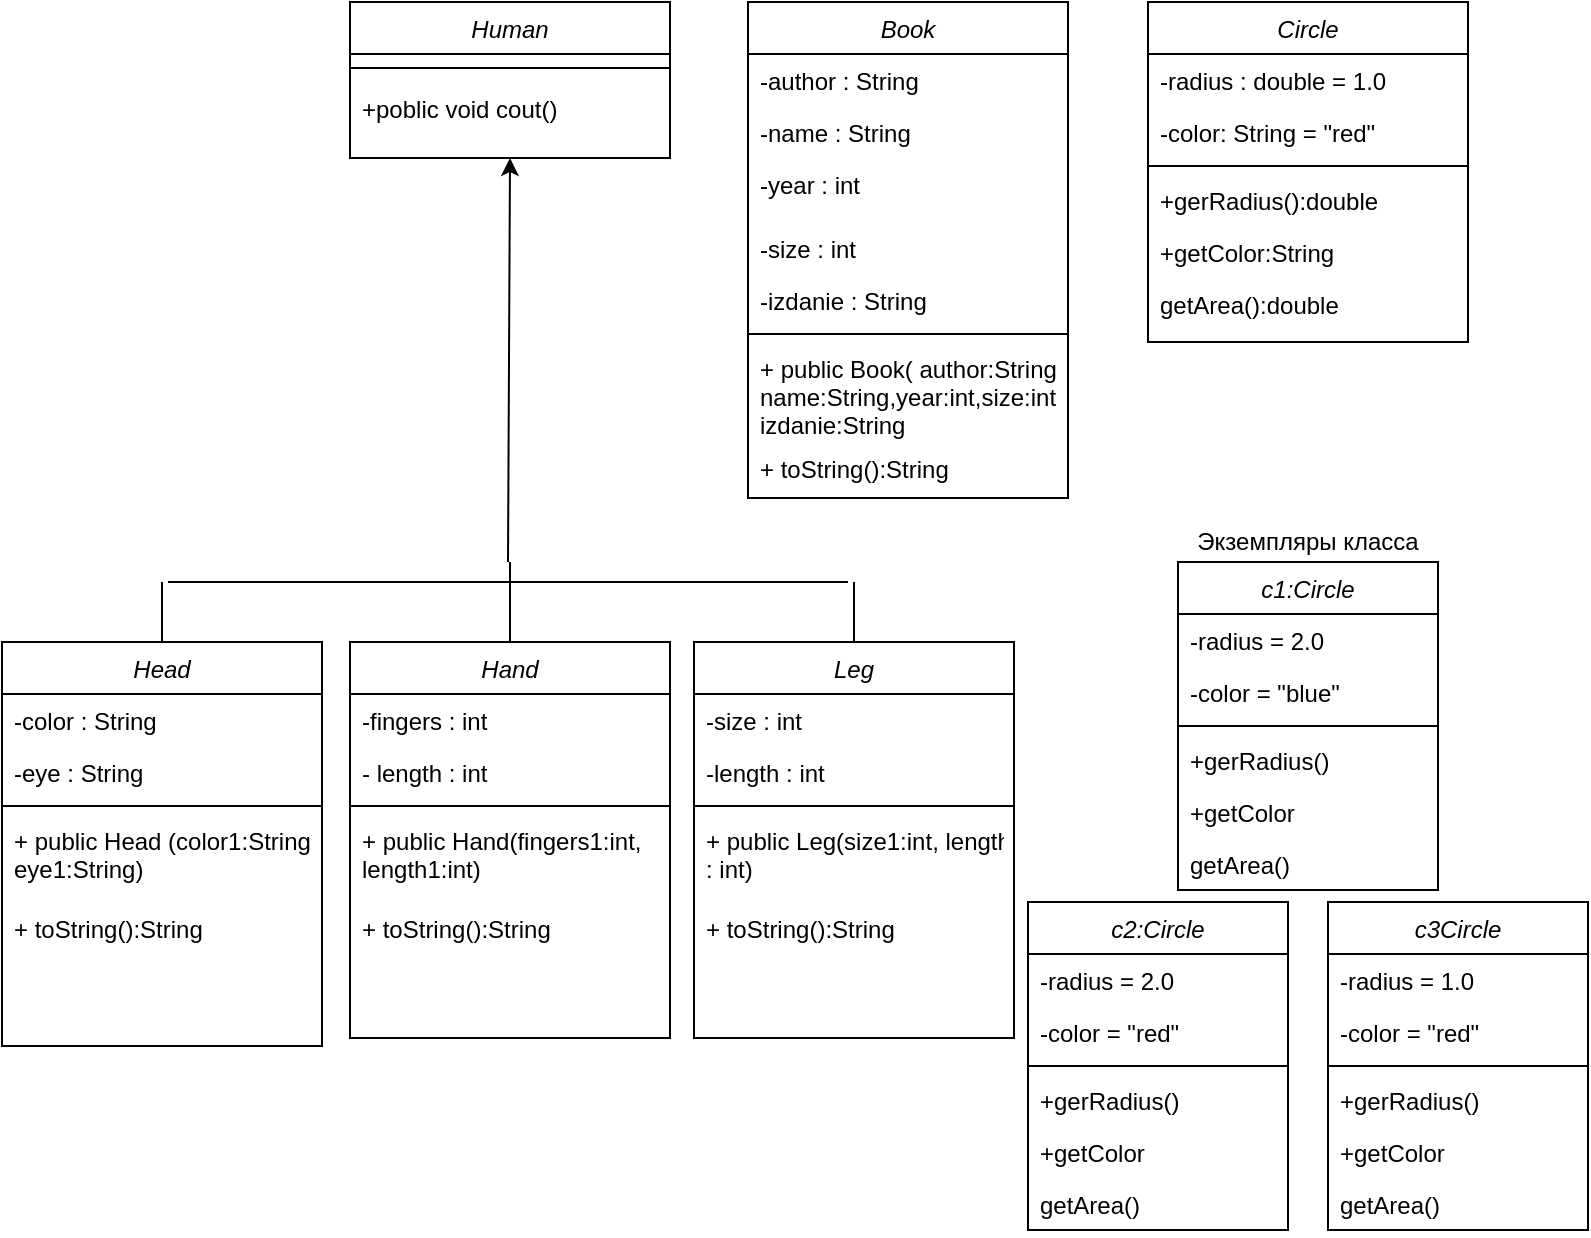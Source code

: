 <mxfile version="13.7.2" type="github">
  <diagram id="C5RBs43oDa-KdzZeNtuy" name="Page-1">
    <mxGraphModel dx="2034" dy="831" grid="1" gridSize="10" guides="1" tooltips="1" connect="1" arrows="1" fold="1" page="1" pageScale="1" pageWidth="827" pageHeight="1169" math="0" shadow="0">
      <root>
        <mxCell id="WIyWlLk6GJQsqaUBKTNV-0" />
        <mxCell id="WIyWlLk6GJQsqaUBKTNV-1" parent="WIyWlLk6GJQsqaUBKTNV-0" />
        <mxCell id="j7jt2mfi3bkiwsEXOzgH-50" value="Book" style="swimlane;fontStyle=2;align=center;verticalAlign=top;childLayout=stackLayout;horizontal=1;startSize=26;horizontalStack=0;resizeParent=1;resizeLast=0;collapsible=1;marginBottom=0;rounded=0;shadow=0;strokeWidth=1;" vertex="1" parent="WIyWlLk6GJQsqaUBKTNV-1">
          <mxGeometry x="400" y="430" width="160" height="248" as="geometry">
            <mxRectangle x="230" y="140" width="160" height="26" as="alternateBounds" />
          </mxGeometry>
        </mxCell>
        <mxCell id="j7jt2mfi3bkiwsEXOzgH-51" value="-author : String" style="text;align=left;verticalAlign=top;spacingLeft=4;spacingRight=4;overflow=hidden;rotatable=0;points=[[0,0.5],[1,0.5]];portConstraint=eastwest;" vertex="1" parent="j7jt2mfi3bkiwsEXOzgH-50">
          <mxGeometry y="26" width="160" height="26" as="geometry" />
        </mxCell>
        <mxCell id="j7jt2mfi3bkiwsEXOzgH-52" value="-name : String" style="text;align=left;verticalAlign=top;spacingLeft=4;spacingRight=4;overflow=hidden;rotatable=0;points=[[0,0.5],[1,0.5]];portConstraint=eastwest;rounded=0;shadow=0;html=0;" vertex="1" parent="j7jt2mfi3bkiwsEXOzgH-50">
          <mxGeometry y="52" width="160" height="26" as="geometry" />
        </mxCell>
        <mxCell id="j7jt2mfi3bkiwsEXOzgH-53" value="-year : int" style="text;align=left;verticalAlign=top;spacingLeft=4;spacingRight=4;overflow=hidden;rotatable=0;points=[[0,0.5],[1,0.5]];portConstraint=eastwest;rounded=0;shadow=0;html=0;" vertex="1" parent="j7jt2mfi3bkiwsEXOzgH-50">
          <mxGeometry y="78" width="160" height="32" as="geometry" />
        </mxCell>
        <mxCell id="j7jt2mfi3bkiwsEXOzgH-67" value="-size : int" style="text;align=left;verticalAlign=top;spacingLeft=4;spacingRight=4;overflow=hidden;rotatable=0;points=[[0,0.5],[1,0.5]];portConstraint=eastwest;rounded=0;shadow=0;html=0;" vertex="1" parent="j7jt2mfi3bkiwsEXOzgH-50">
          <mxGeometry y="110" width="160" height="26" as="geometry" />
        </mxCell>
        <mxCell id="j7jt2mfi3bkiwsEXOzgH-68" value="-izdanie : String" style="text;align=left;verticalAlign=top;spacingLeft=4;spacingRight=4;overflow=hidden;rotatable=0;points=[[0,0.5],[1,0.5]];portConstraint=eastwest;rounded=0;shadow=0;html=0;" vertex="1" parent="j7jt2mfi3bkiwsEXOzgH-50">
          <mxGeometry y="136" width="160" height="26" as="geometry" />
        </mxCell>
        <mxCell id="j7jt2mfi3bkiwsEXOzgH-54" value="" style="line;html=1;strokeWidth=1;align=left;verticalAlign=middle;spacingTop=-1;spacingLeft=3;spacingRight=3;rotatable=0;labelPosition=right;points=[];portConstraint=eastwest;" vertex="1" parent="j7jt2mfi3bkiwsEXOzgH-50">
          <mxGeometry y="162" width="160" height="8" as="geometry" />
        </mxCell>
        <mxCell id="j7jt2mfi3bkiwsEXOzgH-56" value="+ public Book( author:String,&#xa;name:String,year:int,size:int,&#xa;izdanie:String" style="text;align=left;verticalAlign=top;spacingLeft=4;spacingRight=4;overflow=hidden;rotatable=0;points=[[0,0.5],[1,0.5]];portConstraint=eastwest;" vertex="1" parent="j7jt2mfi3bkiwsEXOzgH-50">
          <mxGeometry y="170" width="160" height="50" as="geometry" />
        </mxCell>
        <mxCell id="j7jt2mfi3bkiwsEXOzgH-57" value="+ toString():String" style="text;align=left;verticalAlign=top;spacingLeft=4;spacingRight=4;overflow=hidden;rotatable=0;points=[[0,0.5],[1,0.5]];portConstraint=eastwest;" vertex="1" parent="j7jt2mfi3bkiwsEXOzgH-50">
          <mxGeometry y="220" width="160" height="26" as="geometry" />
        </mxCell>
        <mxCell id="j7jt2mfi3bkiwsEXOzgH-10" value="Head" style="swimlane;fontStyle=2;align=center;verticalAlign=top;childLayout=stackLayout;horizontal=1;startSize=26;horizontalStack=0;resizeParent=1;resizeLast=0;collapsible=1;marginBottom=0;rounded=0;shadow=0;strokeWidth=1;" vertex="1" parent="WIyWlLk6GJQsqaUBKTNV-1">
          <mxGeometry x="27" y="750" width="160" height="202" as="geometry">
            <mxRectangle x="230" y="140" width="160" height="26" as="alternateBounds" />
          </mxGeometry>
        </mxCell>
        <mxCell id="j7jt2mfi3bkiwsEXOzgH-11" value="-color : String" style="text;align=left;verticalAlign=top;spacingLeft=4;spacingRight=4;overflow=hidden;rotatable=0;points=[[0,0.5],[1,0.5]];portConstraint=eastwest;" vertex="1" parent="j7jt2mfi3bkiwsEXOzgH-10">
          <mxGeometry y="26" width="160" height="26" as="geometry" />
        </mxCell>
        <mxCell id="j7jt2mfi3bkiwsEXOzgH-12" value="-eye : String" style="text;align=left;verticalAlign=top;spacingLeft=4;spacingRight=4;overflow=hidden;rotatable=0;points=[[0,0.5],[1,0.5]];portConstraint=eastwest;rounded=0;shadow=0;html=0;" vertex="1" parent="j7jt2mfi3bkiwsEXOzgH-10">
          <mxGeometry y="52" width="160" height="26" as="geometry" />
        </mxCell>
        <mxCell id="j7jt2mfi3bkiwsEXOzgH-14" value="" style="line;html=1;strokeWidth=1;align=left;verticalAlign=middle;spacingTop=-1;spacingLeft=3;spacingRight=3;rotatable=0;labelPosition=right;points=[];portConstraint=eastwest;" vertex="1" parent="j7jt2mfi3bkiwsEXOzgH-10">
          <mxGeometry y="78" width="160" height="8" as="geometry" />
        </mxCell>
        <mxCell id="j7jt2mfi3bkiwsEXOzgH-15" value="+ public Head (color1:String,&#xa;eye1:String)" style="text;align=left;verticalAlign=top;spacingLeft=4;spacingRight=4;overflow=hidden;rotatable=0;points=[[0,0.5],[1,0.5]];portConstraint=eastwest;" vertex="1" parent="j7jt2mfi3bkiwsEXOzgH-10">
          <mxGeometry y="86" width="160" height="44" as="geometry" />
        </mxCell>
        <mxCell id="j7jt2mfi3bkiwsEXOzgH-17" value="+ toString():String" style="text;align=left;verticalAlign=top;spacingLeft=4;spacingRight=4;overflow=hidden;rotatable=0;points=[[0,0.5],[1,0.5]];portConstraint=eastwest;" vertex="1" parent="j7jt2mfi3bkiwsEXOzgH-10">
          <mxGeometry y="130" width="160" height="26" as="geometry" />
        </mxCell>
        <mxCell id="j7jt2mfi3bkiwsEXOzgH-0" value="Hand" style="swimlane;fontStyle=2;align=center;verticalAlign=top;childLayout=stackLayout;horizontal=1;startSize=26;horizontalStack=0;resizeParent=1;resizeLast=0;collapsible=1;marginBottom=0;rounded=0;shadow=0;strokeWidth=1;" vertex="1" parent="WIyWlLk6GJQsqaUBKTNV-1">
          <mxGeometry x="201" y="750" width="160" height="198" as="geometry">
            <mxRectangle x="230" y="140" width="160" height="26" as="alternateBounds" />
          </mxGeometry>
        </mxCell>
        <mxCell id="j7jt2mfi3bkiwsEXOzgH-1" value="-fingers : int" style="text;align=left;verticalAlign=top;spacingLeft=4;spacingRight=4;overflow=hidden;rotatable=0;points=[[0,0.5],[1,0.5]];portConstraint=eastwest;" vertex="1" parent="j7jt2mfi3bkiwsEXOzgH-0">
          <mxGeometry y="26" width="160" height="26" as="geometry" />
        </mxCell>
        <mxCell id="j7jt2mfi3bkiwsEXOzgH-2" value="- length : int" style="text;align=left;verticalAlign=top;spacingLeft=4;spacingRight=4;overflow=hidden;rotatable=0;points=[[0,0.5],[1,0.5]];portConstraint=eastwest;rounded=0;shadow=0;html=0;" vertex="1" parent="j7jt2mfi3bkiwsEXOzgH-0">
          <mxGeometry y="52" width="160" height="26" as="geometry" />
        </mxCell>
        <mxCell id="j7jt2mfi3bkiwsEXOzgH-4" value="" style="line;html=1;strokeWidth=1;align=left;verticalAlign=middle;spacingTop=-1;spacingLeft=3;spacingRight=3;rotatable=0;labelPosition=right;points=[];portConstraint=eastwest;" vertex="1" parent="j7jt2mfi3bkiwsEXOzgH-0">
          <mxGeometry y="78" width="160" height="8" as="geometry" />
        </mxCell>
        <mxCell id="j7jt2mfi3bkiwsEXOzgH-5" value="+ public Hand(fingers1:int,&#xa;length1:int)" style="text;align=left;verticalAlign=top;spacingLeft=4;spacingRight=4;overflow=hidden;rotatable=0;points=[[0,0.5],[1,0.5]];portConstraint=eastwest;" vertex="1" parent="j7jt2mfi3bkiwsEXOzgH-0">
          <mxGeometry y="86" width="160" height="44" as="geometry" />
        </mxCell>
        <mxCell id="j7jt2mfi3bkiwsEXOzgH-8" value="+ toString():String" style="text;align=left;verticalAlign=top;spacingLeft=4;spacingRight=4;overflow=hidden;rotatable=0;points=[[0,0.5],[1,0.5]];portConstraint=eastwest;" vertex="1" parent="j7jt2mfi3bkiwsEXOzgH-0">
          <mxGeometry y="130" width="160" height="26" as="geometry" />
        </mxCell>
        <mxCell id="j7jt2mfi3bkiwsEXOzgH-18" value="Leg" style="swimlane;fontStyle=2;align=center;verticalAlign=top;childLayout=stackLayout;horizontal=1;startSize=26;horizontalStack=0;resizeParent=1;resizeLast=0;collapsible=1;marginBottom=0;rounded=0;shadow=0;strokeWidth=1;" vertex="1" parent="WIyWlLk6GJQsqaUBKTNV-1">
          <mxGeometry x="373" y="750" width="160" height="198" as="geometry">
            <mxRectangle x="230" y="140" width="160" height="26" as="alternateBounds" />
          </mxGeometry>
        </mxCell>
        <mxCell id="j7jt2mfi3bkiwsEXOzgH-19" value="-size : int" style="text;align=left;verticalAlign=top;spacingLeft=4;spacingRight=4;overflow=hidden;rotatable=0;points=[[0,0.5],[1,0.5]];portConstraint=eastwest;" vertex="1" parent="j7jt2mfi3bkiwsEXOzgH-18">
          <mxGeometry y="26" width="160" height="26" as="geometry" />
        </mxCell>
        <mxCell id="j7jt2mfi3bkiwsEXOzgH-20" value="-length : int" style="text;align=left;verticalAlign=top;spacingLeft=4;spacingRight=4;overflow=hidden;rotatable=0;points=[[0,0.5],[1,0.5]];portConstraint=eastwest;rounded=0;shadow=0;html=0;" vertex="1" parent="j7jt2mfi3bkiwsEXOzgH-18">
          <mxGeometry y="52" width="160" height="26" as="geometry" />
        </mxCell>
        <mxCell id="j7jt2mfi3bkiwsEXOzgH-22" value="" style="line;html=1;strokeWidth=1;align=left;verticalAlign=middle;spacingTop=-1;spacingLeft=3;spacingRight=3;rotatable=0;labelPosition=right;points=[];portConstraint=eastwest;" vertex="1" parent="j7jt2mfi3bkiwsEXOzgH-18">
          <mxGeometry y="78" width="160" height="8" as="geometry" />
        </mxCell>
        <mxCell id="j7jt2mfi3bkiwsEXOzgH-24" value="+ public Leg(size1:int, length&#xa;: int)" style="text;align=left;verticalAlign=top;spacingLeft=4;spacingRight=4;overflow=hidden;rotatable=0;points=[[0,0.5],[1,0.5]];portConstraint=eastwest;" vertex="1" parent="j7jt2mfi3bkiwsEXOzgH-18">
          <mxGeometry y="86" width="160" height="44" as="geometry" />
        </mxCell>
        <mxCell id="j7jt2mfi3bkiwsEXOzgH-25" value="+ toString():String" style="text;align=left;verticalAlign=top;spacingLeft=4;spacingRight=4;overflow=hidden;rotatable=0;points=[[0,0.5],[1,0.5]];portConstraint=eastwest;" vertex="1" parent="j7jt2mfi3bkiwsEXOzgH-18">
          <mxGeometry y="130" width="160" height="26" as="geometry" />
        </mxCell>
        <mxCell id="j7jt2mfi3bkiwsEXOzgH-61" value="" style="endArrow=classic;html=1;entryX=0.5;entryY=1;entryDx=0;entryDy=0;" edge="1" parent="WIyWlLk6GJQsqaUBKTNV-1" target="j7jt2mfi3bkiwsEXOzgH-26">
          <mxGeometry width="50" height="50" relative="1" as="geometry">
            <mxPoint x="280" y="710" as="sourcePoint" />
            <mxPoint x="480" y="640" as="targetPoint" />
          </mxGeometry>
        </mxCell>
        <mxCell id="j7jt2mfi3bkiwsEXOzgH-62" value="" style="endArrow=none;html=1;exitX=0.5;exitY=0;exitDx=0;exitDy=0;" edge="1" parent="WIyWlLk6GJQsqaUBKTNV-1" source="j7jt2mfi3bkiwsEXOzgH-0">
          <mxGeometry width="50" height="50" relative="1" as="geometry">
            <mxPoint x="430" y="690" as="sourcePoint" />
            <mxPoint x="281" y="710" as="targetPoint" />
          </mxGeometry>
        </mxCell>
        <mxCell id="j7jt2mfi3bkiwsEXOzgH-63" value="" style="endArrow=none;html=1;exitX=0.5;exitY=0;exitDx=0;exitDy=0;" edge="1" parent="WIyWlLk6GJQsqaUBKTNV-1" source="j7jt2mfi3bkiwsEXOzgH-10">
          <mxGeometry width="50" height="50" relative="1" as="geometry">
            <mxPoint x="430" y="690" as="sourcePoint" />
            <mxPoint x="107" y="720" as="targetPoint" />
          </mxGeometry>
        </mxCell>
        <mxCell id="j7jt2mfi3bkiwsEXOzgH-64" value="" style="endArrow=none;html=1;" edge="1" parent="WIyWlLk6GJQsqaUBKTNV-1">
          <mxGeometry width="50" height="50" relative="1" as="geometry">
            <mxPoint x="110" y="720" as="sourcePoint" />
            <mxPoint x="280" y="720" as="targetPoint" />
          </mxGeometry>
        </mxCell>
        <mxCell id="j7jt2mfi3bkiwsEXOzgH-65" value="" style="endArrow=none;html=1;exitX=0.5;exitY=0;exitDx=0;exitDy=0;" edge="1" parent="WIyWlLk6GJQsqaUBKTNV-1" source="j7jt2mfi3bkiwsEXOzgH-18">
          <mxGeometry width="50" height="50" relative="1" as="geometry">
            <mxPoint x="430" y="690" as="sourcePoint" />
            <mxPoint x="453" y="720" as="targetPoint" />
          </mxGeometry>
        </mxCell>
        <mxCell id="j7jt2mfi3bkiwsEXOzgH-66" value="" style="endArrow=none;html=1;" edge="1" parent="WIyWlLk6GJQsqaUBKTNV-1">
          <mxGeometry width="50" height="50" relative="1" as="geometry">
            <mxPoint x="450" y="720" as="sourcePoint" />
            <mxPoint x="280" y="720" as="targetPoint" />
          </mxGeometry>
        </mxCell>
        <mxCell id="j7jt2mfi3bkiwsEXOzgH-93" value="c2:Circle" style="swimlane;fontStyle=2;align=center;verticalAlign=top;childLayout=stackLayout;horizontal=1;startSize=26;horizontalStack=0;resizeParent=1;resizeLast=0;collapsible=1;marginBottom=0;rounded=0;shadow=0;strokeWidth=1;" vertex="1" parent="WIyWlLk6GJQsqaUBKTNV-1">
          <mxGeometry x="540" y="880" width="130" height="164" as="geometry">
            <mxRectangle x="230" y="140" width="160" height="26" as="alternateBounds" />
          </mxGeometry>
        </mxCell>
        <mxCell id="j7jt2mfi3bkiwsEXOzgH-94" value="-radius = 2.0" style="text;align=left;verticalAlign=top;spacingLeft=4;spacingRight=4;overflow=hidden;rotatable=0;points=[[0,0.5],[1,0.5]];portConstraint=eastwest;" vertex="1" parent="j7jt2mfi3bkiwsEXOzgH-93">
          <mxGeometry y="26" width="130" height="26" as="geometry" />
        </mxCell>
        <mxCell id="j7jt2mfi3bkiwsEXOzgH-95" value="-color = &quot;red&quot;" style="text;align=left;verticalAlign=top;spacingLeft=4;spacingRight=4;overflow=hidden;rotatable=0;points=[[0,0.5],[1,0.5]];portConstraint=eastwest;rounded=0;shadow=0;html=0;" vertex="1" parent="j7jt2mfi3bkiwsEXOzgH-93">
          <mxGeometry y="52" width="130" height="26" as="geometry" />
        </mxCell>
        <mxCell id="j7jt2mfi3bkiwsEXOzgH-96" value="" style="line;html=1;strokeWidth=1;align=left;verticalAlign=middle;spacingTop=-1;spacingLeft=3;spacingRight=3;rotatable=0;labelPosition=right;points=[];portConstraint=eastwest;" vertex="1" parent="j7jt2mfi3bkiwsEXOzgH-93">
          <mxGeometry y="78" width="130" height="8" as="geometry" />
        </mxCell>
        <mxCell id="j7jt2mfi3bkiwsEXOzgH-97" value="+gerRadius()" style="text;align=left;verticalAlign=top;spacingLeft=4;spacingRight=4;overflow=hidden;rotatable=0;points=[[0,0.5],[1,0.5]];portConstraint=eastwest;" vertex="1" parent="j7jt2mfi3bkiwsEXOzgH-93">
          <mxGeometry y="86" width="130" height="26" as="geometry" />
        </mxCell>
        <mxCell id="j7jt2mfi3bkiwsEXOzgH-98" value="+getColor" style="text;align=left;verticalAlign=top;spacingLeft=4;spacingRight=4;overflow=hidden;rotatable=0;points=[[0,0.5],[1,0.5]];portConstraint=eastwest;" vertex="1" parent="j7jt2mfi3bkiwsEXOzgH-93">
          <mxGeometry y="112" width="130" height="26" as="geometry" />
        </mxCell>
        <mxCell id="j7jt2mfi3bkiwsEXOzgH-99" value="getArea()" style="text;align=left;verticalAlign=top;spacingLeft=4;spacingRight=4;overflow=hidden;rotatable=0;points=[[0,0.5],[1,0.5]];portConstraint=eastwest;" vertex="1" parent="j7jt2mfi3bkiwsEXOzgH-93">
          <mxGeometry y="138" width="130" height="26" as="geometry" />
        </mxCell>
        <mxCell id="j7jt2mfi3bkiwsEXOzgH-100" value="c3Circle" style="swimlane;fontStyle=2;align=center;verticalAlign=top;childLayout=stackLayout;horizontal=1;startSize=26;horizontalStack=0;resizeParent=1;resizeLast=0;collapsible=1;marginBottom=0;rounded=0;shadow=0;strokeWidth=1;" vertex="1" parent="WIyWlLk6GJQsqaUBKTNV-1">
          <mxGeometry x="690" y="880" width="130" height="164" as="geometry">
            <mxRectangle x="230" y="140" width="160" height="26" as="alternateBounds" />
          </mxGeometry>
        </mxCell>
        <mxCell id="j7jt2mfi3bkiwsEXOzgH-101" value="-radius = 1.0" style="text;align=left;verticalAlign=top;spacingLeft=4;spacingRight=4;overflow=hidden;rotatable=0;points=[[0,0.5],[1,0.5]];portConstraint=eastwest;" vertex="1" parent="j7jt2mfi3bkiwsEXOzgH-100">
          <mxGeometry y="26" width="130" height="26" as="geometry" />
        </mxCell>
        <mxCell id="j7jt2mfi3bkiwsEXOzgH-102" value="-color = &quot;red&quot;" style="text;align=left;verticalAlign=top;spacingLeft=4;spacingRight=4;overflow=hidden;rotatable=0;points=[[0,0.5],[1,0.5]];portConstraint=eastwest;rounded=0;shadow=0;html=0;" vertex="1" parent="j7jt2mfi3bkiwsEXOzgH-100">
          <mxGeometry y="52" width="130" height="26" as="geometry" />
        </mxCell>
        <mxCell id="j7jt2mfi3bkiwsEXOzgH-103" value="" style="line;html=1;strokeWidth=1;align=left;verticalAlign=middle;spacingTop=-1;spacingLeft=3;spacingRight=3;rotatable=0;labelPosition=right;points=[];portConstraint=eastwest;" vertex="1" parent="j7jt2mfi3bkiwsEXOzgH-100">
          <mxGeometry y="78" width="130" height="8" as="geometry" />
        </mxCell>
        <mxCell id="j7jt2mfi3bkiwsEXOzgH-104" value="+gerRadius()" style="text;align=left;verticalAlign=top;spacingLeft=4;spacingRight=4;overflow=hidden;rotatable=0;points=[[0,0.5],[1,0.5]];portConstraint=eastwest;" vertex="1" parent="j7jt2mfi3bkiwsEXOzgH-100">
          <mxGeometry y="86" width="130" height="26" as="geometry" />
        </mxCell>
        <mxCell id="j7jt2mfi3bkiwsEXOzgH-105" value="+getColor" style="text;align=left;verticalAlign=top;spacingLeft=4;spacingRight=4;overflow=hidden;rotatable=0;points=[[0,0.5],[1,0.5]];portConstraint=eastwest;" vertex="1" parent="j7jt2mfi3bkiwsEXOzgH-100">
          <mxGeometry y="112" width="130" height="26" as="geometry" />
        </mxCell>
        <mxCell id="j7jt2mfi3bkiwsEXOzgH-106" value="getArea()" style="text;align=left;verticalAlign=top;spacingLeft=4;spacingRight=4;overflow=hidden;rotatable=0;points=[[0,0.5],[1,0.5]];portConstraint=eastwest;" vertex="1" parent="j7jt2mfi3bkiwsEXOzgH-100">
          <mxGeometry y="138" width="130" height="26" as="geometry" />
        </mxCell>
        <mxCell id="j7jt2mfi3bkiwsEXOzgH-85" value="c1:Circle" style="swimlane;fontStyle=2;align=center;verticalAlign=top;childLayout=stackLayout;horizontal=1;startSize=26;horizontalStack=0;resizeParent=1;resizeLast=0;collapsible=1;marginBottom=0;rounded=0;shadow=0;strokeWidth=1;" vertex="1" parent="WIyWlLk6GJQsqaUBKTNV-1">
          <mxGeometry x="615" y="710" width="130" height="164" as="geometry">
            <mxRectangle x="230" y="140" width="160" height="26" as="alternateBounds" />
          </mxGeometry>
        </mxCell>
        <mxCell id="j7jt2mfi3bkiwsEXOzgH-86" value="-radius = 2.0" style="text;align=left;verticalAlign=top;spacingLeft=4;spacingRight=4;overflow=hidden;rotatable=0;points=[[0,0.5],[1,0.5]];portConstraint=eastwest;" vertex="1" parent="j7jt2mfi3bkiwsEXOzgH-85">
          <mxGeometry y="26" width="130" height="26" as="geometry" />
        </mxCell>
        <mxCell id="j7jt2mfi3bkiwsEXOzgH-87" value="-color = &quot;blue&quot;" style="text;align=left;verticalAlign=top;spacingLeft=4;spacingRight=4;overflow=hidden;rotatable=0;points=[[0,0.5],[1,0.5]];portConstraint=eastwest;rounded=0;shadow=0;html=0;" vertex="1" parent="j7jt2mfi3bkiwsEXOzgH-85">
          <mxGeometry y="52" width="130" height="26" as="geometry" />
        </mxCell>
        <mxCell id="j7jt2mfi3bkiwsEXOzgH-89" value="" style="line;html=1;strokeWidth=1;align=left;verticalAlign=middle;spacingTop=-1;spacingLeft=3;spacingRight=3;rotatable=0;labelPosition=right;points=[];portConstraint=eastwest;" vertex="1" parent="j7jt2mfi3bkiwsEXOzgH-85">
          <mxGeometry y="78" width="130" height="8" as="geometry" />
        </mxCell>
        <mxCell id="j7jt2mfi3bkiwsEXOzgH-90" value="+gerRadius()" style="text;align=left;verticalAlign=top;spacingLeft=4;spacingRight=4;overflow=hidden;rotatable=0;points=[[0,0.5],[1,0.5]];portConstraint=eastwest;" vertex="1" parent="j7jt2mfi3bkiwsEXOzgH-85">
          <mxGeometry y="86" width="130" height="26" as="geometry" />
        </mxCell>
        <mxCell id="j7jt2mfi3bkiwsEXOzgH-91" value="+getColor" style="text;align=left;verticalAlign=top;spacingLeft=4;spacingRight=4;overflow=hidden;rotatable=0;points=[[0,0.5],[1,0.5]];portConstraint=eastwest;" vertex="1" parent="j7jt2mfi3bkiwsEXOzgH-85">
          <mxGeometry y="112" width="130" height="26" as="geometry" />
        </mxCell>
        <mxCell id="j7jt2mfi3bkiwsEXOzgH-92" value="getArea()" style="text;align=left;verticalAlign=top;spacingLeft=4;spacingRight=4;overflow=hidden;rotatable=0;points=[[0,0.5],[1,0.5]];portConstraint=eastwest;" vertex="1" parent="j7jt2mfi3bkiwsEXOzgH-85">
          <mxGeometry y="138" width="130" height="26" as="geometry" />
        </mxCell>
        <mxCell id="j7jt2mfi3bkiwsEXOzgH-107" value="Экземпляры класса" style="text;html=1;strokeColor=none;fillColor=none;align=center;verticalAlign=middle;whiteSpace=wrap;rounded=0;" vertex="1" parent="WIyWlLk6GJQsqaUBKTNV-1">
          <mxGeometry x="600" y="690" width="160" height="20" as="geometry" />
        </mxCell>
        <mxCell id="j7jt2mfi3bkiwsEXOzgH-26" value="Human" style="swimlane;fontStyle=2;align=center;verticalAlign=top;childLayout=stackLayout;horizontal=1;startSize=26;horizontalStack=0;resizeParent=1;resizeLast=0;collapsible=1;marginBottom=0;rounded=0;shadow=0;strokeWidth=1;" vertex="1" parent="WIyWlLk6GJQsqaUBKTNV-1">
          <mxGeometry x="201" y="430" width="160" height="78" as="geometry">
            <mxRectangle x="230" y="140" width="160" height="26" as="alternateBounds" />
          </mxGeometry>
        </mxCell>
        <mxCell id="j7jt2mfi3bkiwsEXOzgH-30" value="" style="line;html=1;strokeWidth=1;align=left;verticalAlign=middle;spacingTop=-1;spacingLeft=3;spacingRight=3;rotatable=0;labelPosition=right;points=[];portConstraint=eastwest;" vertex="1" parent="j7jt2mfi3bkiwsEXOzgH-26">
          <mxGeometry y="26" width="160" height="14" as="geometry" />
        </mxCell>
        <mxCell id="j7jt2mfi3bkiwsEXOzgH-31" value="+poblic void cout()" style="text;align=left;verticalAlign=top;spacingLeft=4;spacingRight=4;overflow=hidden;rotatable=0;points=[[0,0.5],[1,0.5]];portConstraint=eastwest;" vertex="1" parent="j7jt2mfi3bkiwsEXOzgH-26">
          <mxGeometry y="40" width="160" height="30" as="geometry" />
        </mxCell>
        <mxCell id="j7jt2mfi3bkiwsEXOzgH-42" value="Circle" style="swimlane;fontStyle=2;align=center;verticalAlign=top;childLayout=stackLayout;horizontal=1;startSize=26;horizontalStack=0;resizeParent=1;resizeLast=0;collapsible=1;marginBottom=0;rounded=0;shadow=0;strokeWidth=1;" vertex="1" parent="WIyWlLk6GJQsqaUBKTNV-1">
          <mxGeometry x="600" y="430" width="160" height="170" as="geometry">
            <mxRectangle x="230" y="140" width="160" height="26" as="alternateBounds" />
          </mxGeometry>
        </mxCell>
        <mxCell id="j7jt2mfi3bkiwsEXOzgH-43" value="-radius : double = 1.0" style="text;align=left;verticalAlign=top;spacingLeft=4;spacingRight=4;overflow=hidden;rotatable=0;points=[[0,0.5],[1,0.5]];portConstraint=eastwest;" vertex="1" parent="j7jt2mfi3bkiwsEXOzgH-42">
          <mxGeometry y="26" width="160" height="26" as="geometry" />
        </mxCell>
        <mxCell id="j7jt2mfi3bkiwsEXOzgH-44" value="-color: String = &quot;red&quot;" style="text;align=left;verticalAlign=top;spacingLeft=4;spacingRight=4;overflow=hidden;rotatable=0;points=[[0,0.5],[1,0.5]];portConstraint=eastwest;rounded=0;shadow=0;html=0;" vertex="1" parent="j7jt2mfi3bkiwsEXOzgH-42">
          <mxGeometry y="52" width="160" height="26" as="geometry" />
        </mxCell>
        <mxCell id="j7jt2mfi3bkiwsEXOzgH-46" value="" style="line;html=1;strokeWidth=1;align=left;verticalAlign=middle;spacingTop=-1;spacingLeft=3;spacingRight=3;rotatable=0;labelPosition=right;points=[];portConstraint=eastwest;" vertex="1" parent="j7jt2mfi3bkiwsEXOzgH-42">
          <mxGeometry y="78" width="160" height="8" as="geometry" />
        </mxCell>
        <mxCell id="j7jt2mfi3bkiwsEXOzgH-108" value="+gerRadius():double" style="text;align=left;verticalAlign=top;spacingLeft=4;spacingRight=4;overflow=hidden;rotatable=0;points=[[0,0.5],[1,0.5]];portConstraint=eastwest;" vertex="1" parent="j7jt2mfi3bkiwsEXOzgH-42">
          <mxGeometry y="86" width="160" height="26" as="geometry" />
        </mxCell>
        <mxCell id="j7jt2mfi3bkiwsEXOzgH-109" value="+getColor:String" style="text;align=left;verticalAlign=top;spacingLeft=4;spacingRight=4;overflow=hidden;rotatable=0;points=[[0,0.5],[1,0.5]];portConstraint=eastwest;" vertex="1" parent="j7jt2mfi3bkiwsEXOzgH-42">
          <mxGeometry y="112" width="160" height="26" as="geometry" />
        </mxCell>
        <mxCell id="j7jt2mfi3bkiwsEXOzgH-110" value="getArea():double" style="text;align=left;verticalAlign=top;spacingLeft=4;spacingRight=4;overflow=hidden;rotatable=0;points=[[0,0.5],[1,0.5]];portConstraint=eastwest;" vertex="1" parent="j7jt2mfi3bkiwsEXOzgH-42">
          <mxGeometry y="138" width="160" height="26" as="geometry" />
        </mxCell>
      </root>
    </mxGraphModel>
  </diagram>
</mxfile>
